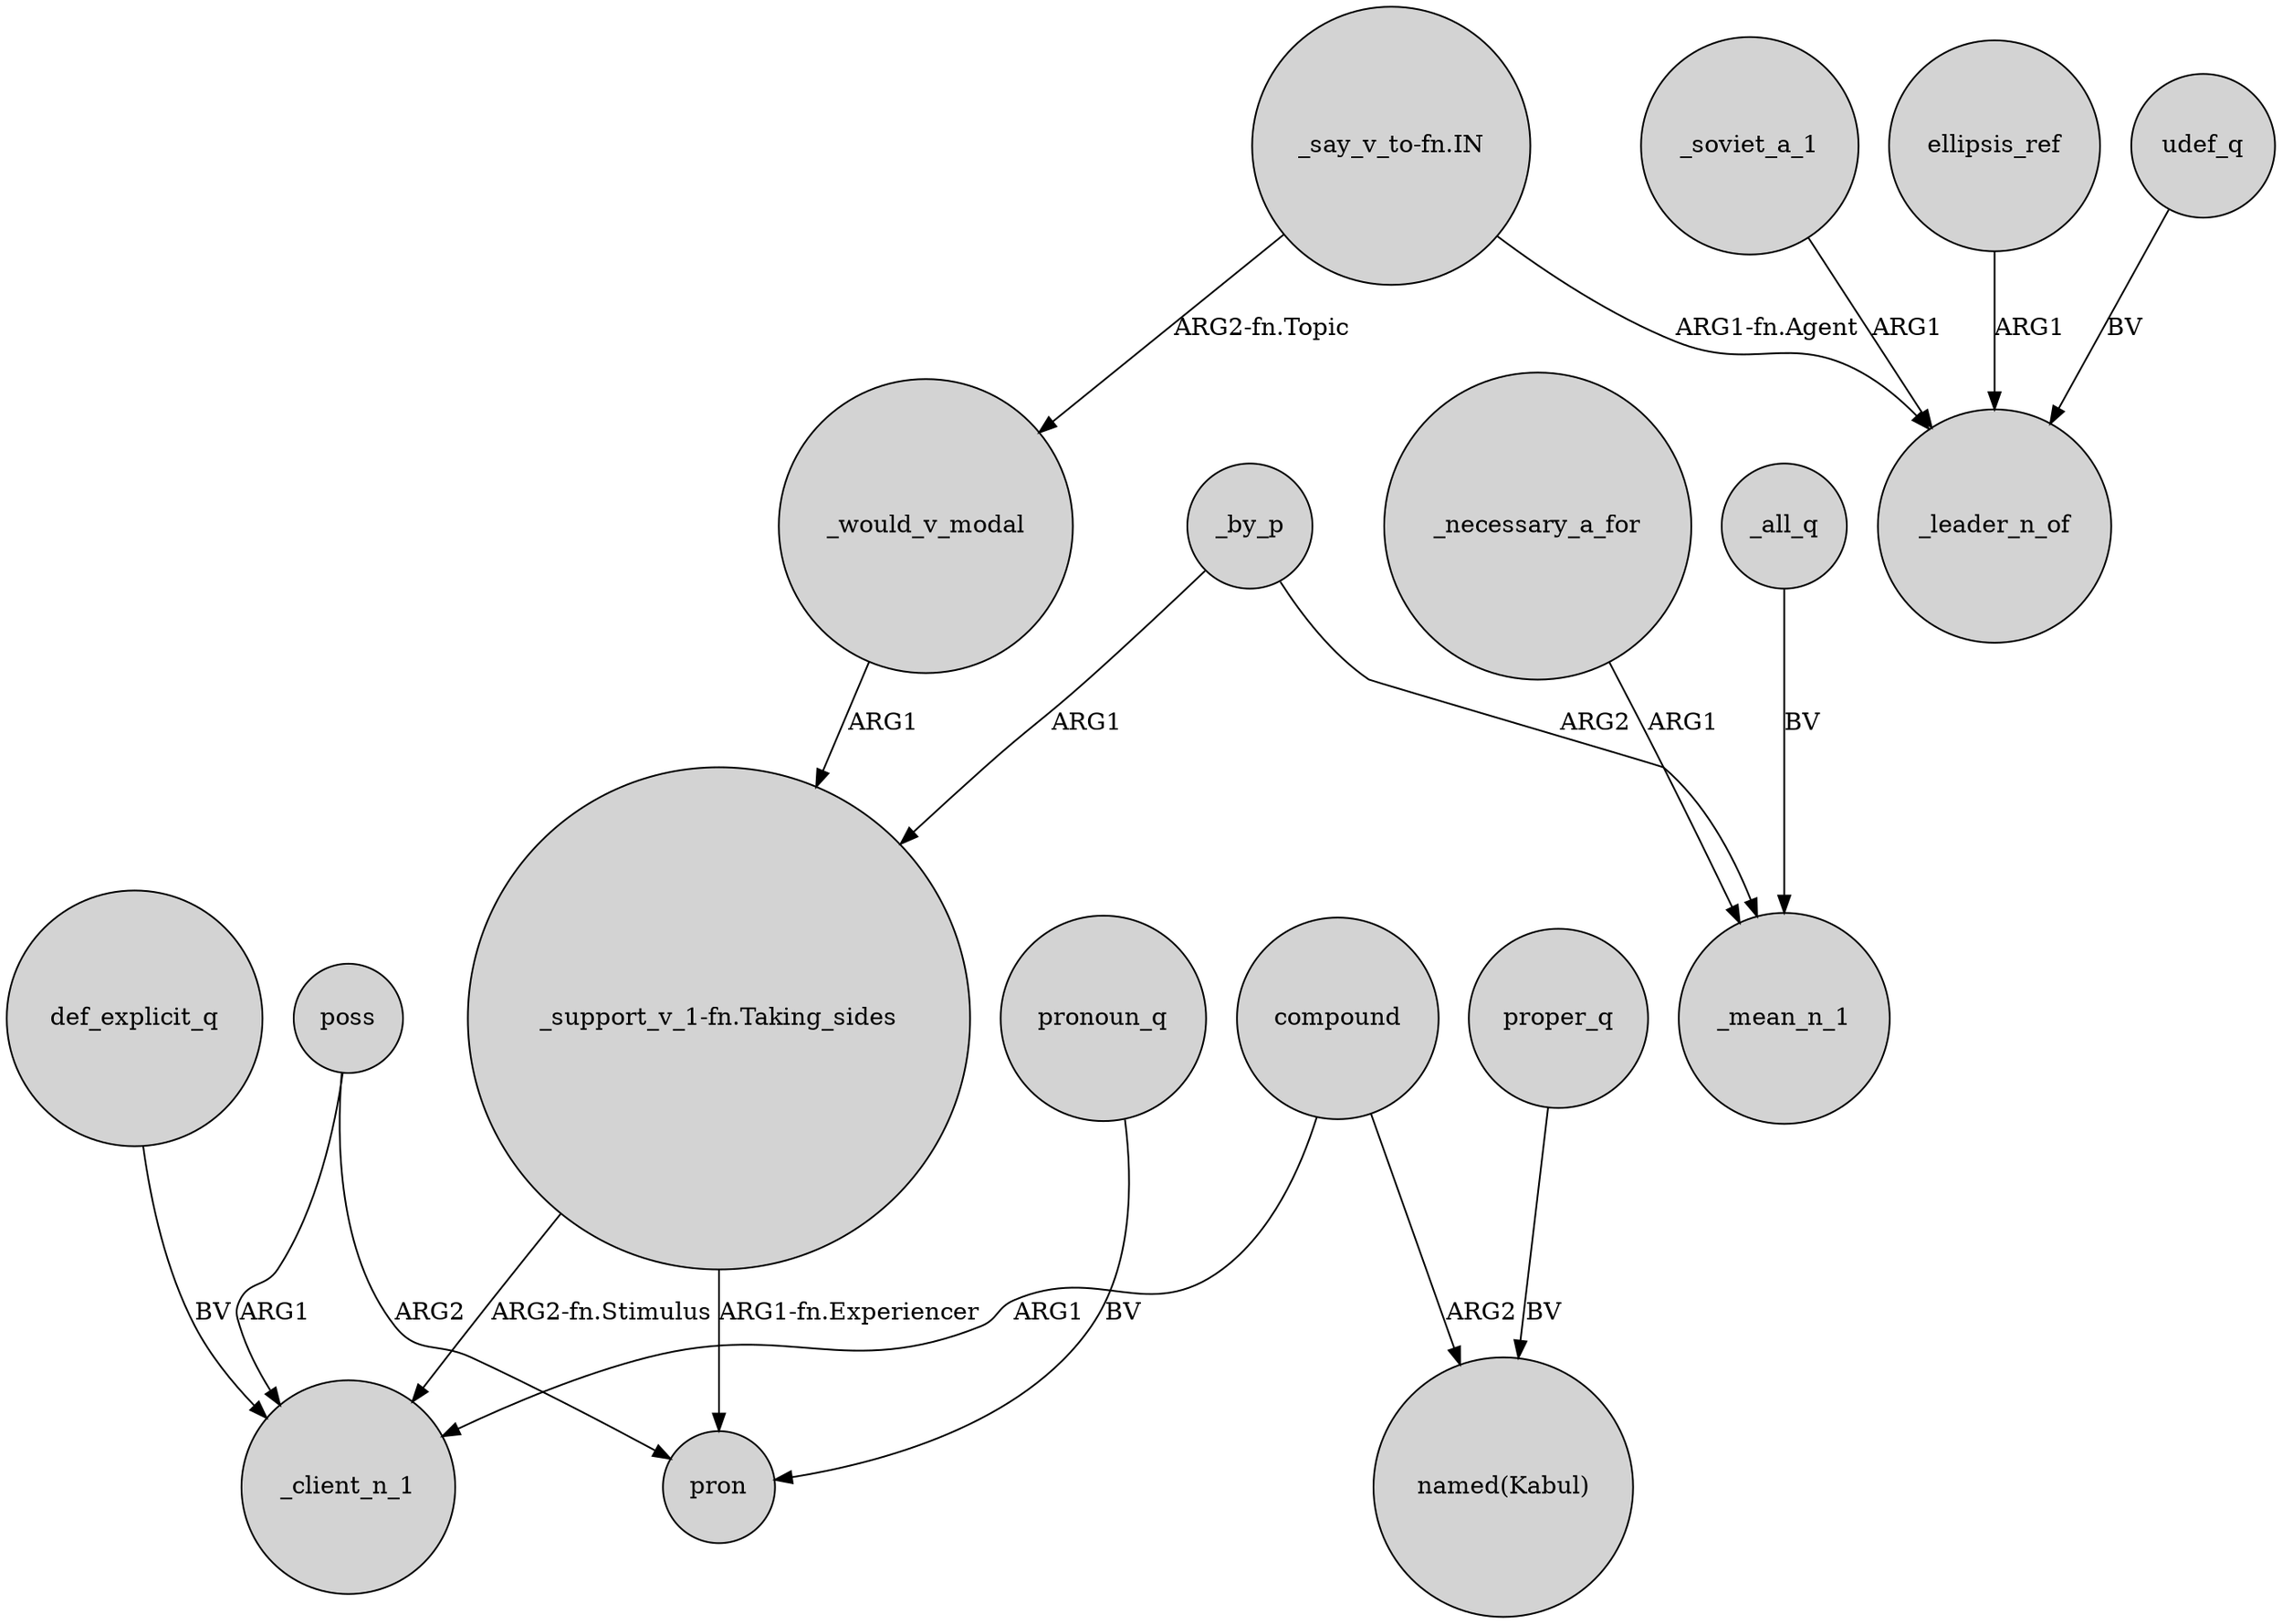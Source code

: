 digraph {
	node [shape=circle style=filled]
	"_say_v_to-fn.IN" -> _would_v_modal [label="ARG2-fn.Topic"]
	def_explicit_q -> _client_n_1 [label=BV]
	_necessary_a_for -> _mean_n_1 [label=ARG1]
	"_support_v_1-fn.Taking_sides" -> _client_n_1 [label="ARG2-fn.Stimulus"]
	poss -> pron [label=ARG2]
	compound -> _client_n_1 [label=ARG1]
	_soviet_a_1 -> _leader_n_of [label=ARG1]
	_by_p -> _mean_n_1 [label=ARG2]
	compound -> "named(Kabul)" [label=ARG2]
	_by_p -> "_support_v_1-fn.Taking_sides" [label=ARG1]
	pronoun_q -> pron [label=BV]
	"_support_v_1-fn.Taking_sides" -> pron [label="ARG1-fn.Experiencer"]
	_all_q -> _mean_n_1 [label=BV]
	ellipsis_ref -> _leader_n_of [label=ARG1]
	"_say_v_to-fn.IN" -> _leader_n_of [label="ARG1-fn.Agent"]
	_would_v_modal -> "_support_v_1-fn.Taking_sides" [label=ARG1]
	proper_q -> "named(Kabul)" [label=BV]
	udef_q -> _leader_n_of [label=BV]
	poss -> _client_n_1 [label=ARG1]
}
